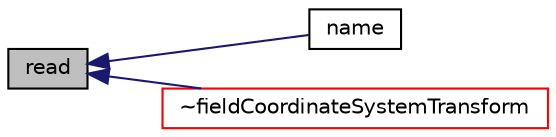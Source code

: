 digraph "read"
{
  bgcolor="transparent";
  edge [fontname="Helvetica",fontsize="10",labelfontname="Helvetica",labelfontsize="10"];
  node [fontname="Helvetica",fontsize="10",shape=record];
  rankdir="LR";
  Node1 [label="read",height=0.2,width=0.4,color="black", fillcolor="grey75", style="filled", fontcolor="black"];
  Node1 -> Node2 [dir="back",color="midnightblue",fontsize="10",style="solid",fontname="Helvetica"];
  Node2 [label="name",height=0.2,width=0.4,color="black",URL="$a00769.html#af34301b2a007a0daccad2eec475d6a90",tooltip="Return name of the fieldCoordinateSystemTransform object. "];
  Node1 -> Node3 [dir="back",color="midnightblue",fontsize="10",style="solid",fontname="Helvetica"];
  Node3 [label="~fieldCoordinateSystemTransform",height=0.2,width=0.4,color="red",URL="$a00769.html#a0846a6d0d877b6f3a30fa0c0ad7aa109",tooltip="Destructor. "];
}
